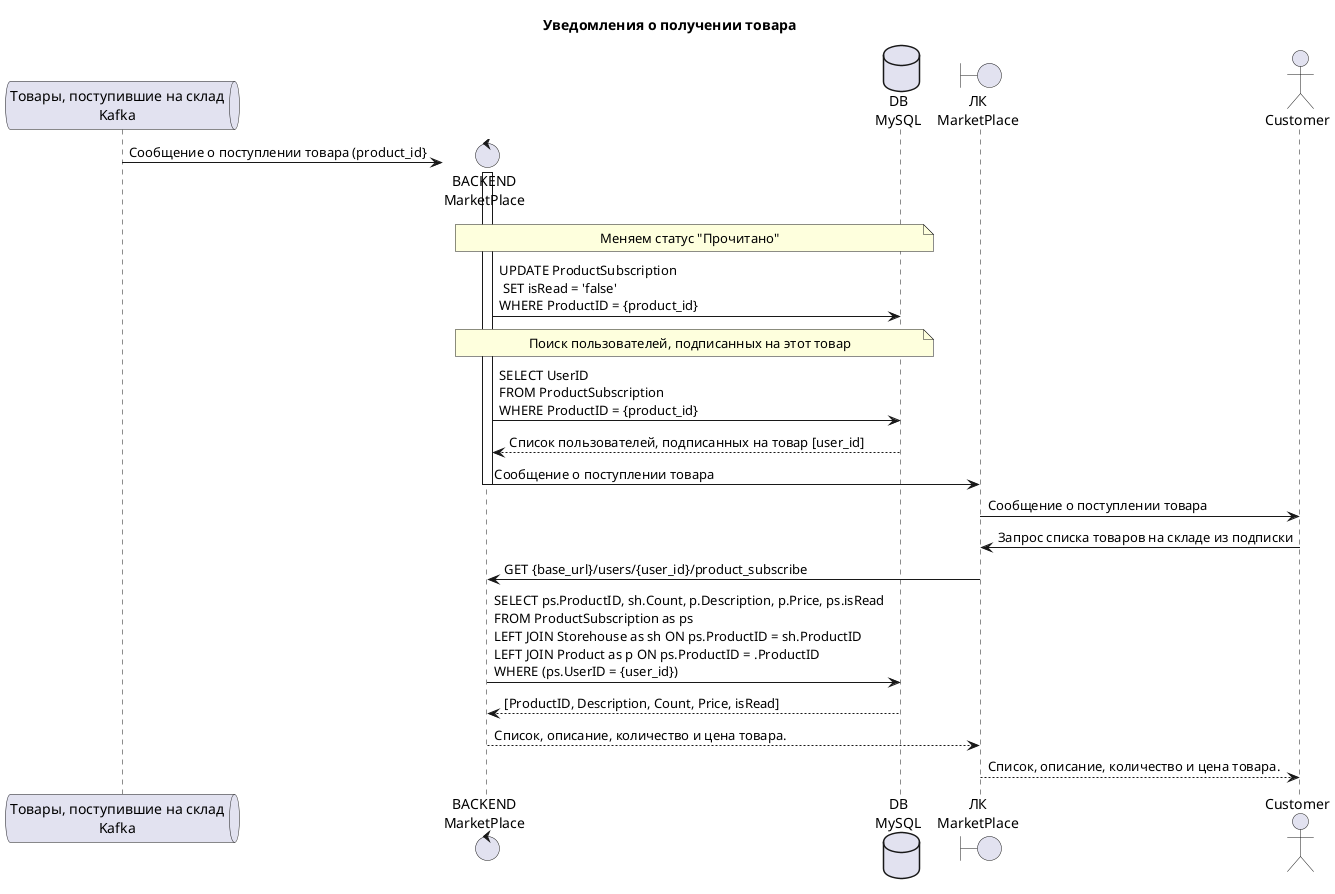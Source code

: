 @startuml
hide unlinked
title Уведомления о получении товара

queue "Товары, поступившие на склад\nKafka" as K

	create control "BACKEND\nMarketPlace"	as CMP
	CMP <- K : Сообщение о поступлении товара (product_id}
	activate CMP
	database "DB\nMySQL" as DB
	note over CMP, DB : Меняем статус "Прочитано"	
	CMP -> DB : UPDATE ProductSubscription\n SET isRead = 'false'\nWHERE ProductID = {product_id}
	note over CMP, DB : Поиск пользователей, подписанных на этот товар	
	CMP -> DB : SELECT UserID\nFROM ProductSubscription\nWHERE ProductID = {product_id}
	CMP <-- DB : Список пользователей, подписанных на товар [user_id]
	boundary "ЛК\nMarketPlace"	as MP
	CMP -> MP : Сообщение о поступлении товара
	deactivate CMP
	actor Customer as C
	MP -> C : Сообщение о поступлении товара
	
	C -> MP : Запрос списка товаров на складе из подписки 
	MP -> CMP : GET {base_url}/users/{user_id}/product_subscribe
	CMP -> DB : SELECT ps.ProductID, sh.Count, p.Description, p.Price, ps.isRead\nFROM ProductSubscription as ps\nLEFT JOIN Storehouse as sh ON ps.ProductID = sh.ProductID\nLEFT JOIN Product as p ON ps.ProductID = .ProductID\nWHERE (ps.UserID = {user_id})
	CMP <-- DB : [ProductID, Description, Count, Price, isRead]
	MP <-- CMP : Список, описание, количество и цена товара.
	C <-- MP : Список, описание, количество и цена товара.
@enduml